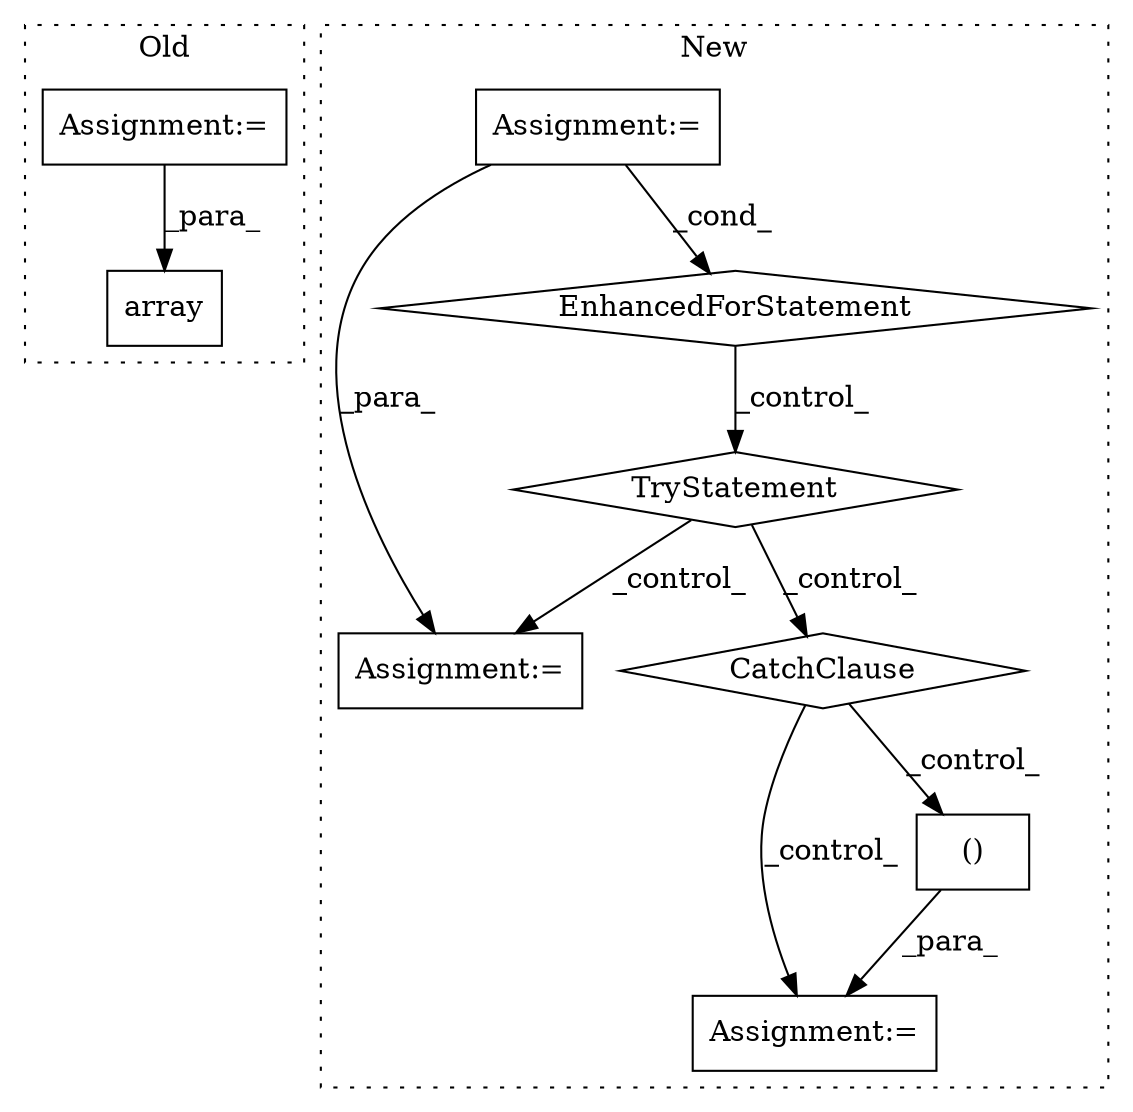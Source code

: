 digraph G {
subgraph cluster0 {
1 [label="array" a="32" s="11729,11986" l="17,-5" shape="box"];
6 [label="Assignment:=" a="7" s="11942" l="36" shape="box"];
label = "Old";
style="dotted";
}
subgraph cluster1 {
2 [label="CatchClause" a="12" s="12855,12891" l="13,2" shape="diamond"];
3 [label="TryStatement" a="54" s="12681" l="4" shape="diamond"];
4 [label="Assignment:=" a="7" s="12701" l="1" shape="box"];
5 [label="Assignment:=" a="7" s="12909" l="1" shape="box"];
7 [label="EnhancedForStatement" a="70" s="12590,12671" l="53,2" shape="diamond"];
8 [label="Assignment:=" a="7" s="12590,12671" l="53,2" shape="box"];
9 [label="()" a="106" s="12949" l="59" shape="box"];
label = "New";
style="dotted";
}
2 -> 5 [label="_control_"];
2 -> 9 [label="_control_"];
3 -> 2 [label="_control_"];
3 -> 4 [label="_control_"];
6 -> 1 [label="_para_"];
7 -> 3 [label="_control_"];
8 -> 7 [label="_cond_"];
8 -> 4 [label="_para_"];
9 -> 5 [label="_para_"];
}